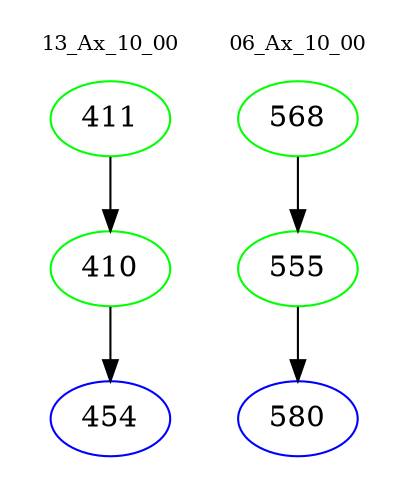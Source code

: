 digraph{
subgraph cluster_0 {
color = white
label = "13_Ax_10_00";
fontsize=10;
T0_411 [label="411", color="green"]
T0_411 -> T0_410 [color="black"]
T0_410 [label="410", color="green"]
T0_410 -> T0_454 [color="black"]
T0_454 [label="454", color="blue"]
}
subgraph cluster_1 {
color = white
label = "06_Ax_10_00";
fontsize=10;
T1_568 [label="568", color="green"]
T1_568 -> T1_555 [color="black"]
T1_555 [label="555", color="green"]
T1_555 -> T1_580 [color="black"]
T1_580 [label="580", color="blue"]
}
}
